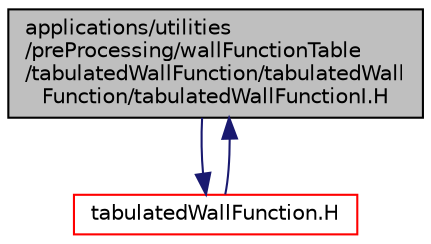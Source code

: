 digraph "applications/utilities/preProcessing/wallFunctionTable/tabulatedWallFunction/tabulatedWallFunction/tabulatedWallFunctionI.H"
{
  bgcolor="transparent";
  edge [fontname="Helvetica",fontsize="10",labelfontname="Helvetica",labelfontsize="10"];
  node [fontname="Helvetica",fontsize="10",shape=record];
  Node1 [label="applications/utilities\l/preProcessing/wallFunctionTable\l/tabulatedWallFunction/tabulatedWall\lFunction/tabulatedWallFunctionI.H",height=0.2,width=0.4,color="black", fillcolor="grey75", style="filled", fontcolor="black"];
  Node1 -> Node2 [color="midnightblue",fontsize="10",style="solid",fontname="Helvetica"];
  Node2 [label="tabulatedWallFunction.H",height=0.2,width=0.4,color="red",URL="$a04581.html"];
  Node2 -> Node1 [color="midnightblue",fontsize="10",style="solid",fontname="Helvetica"];
}
